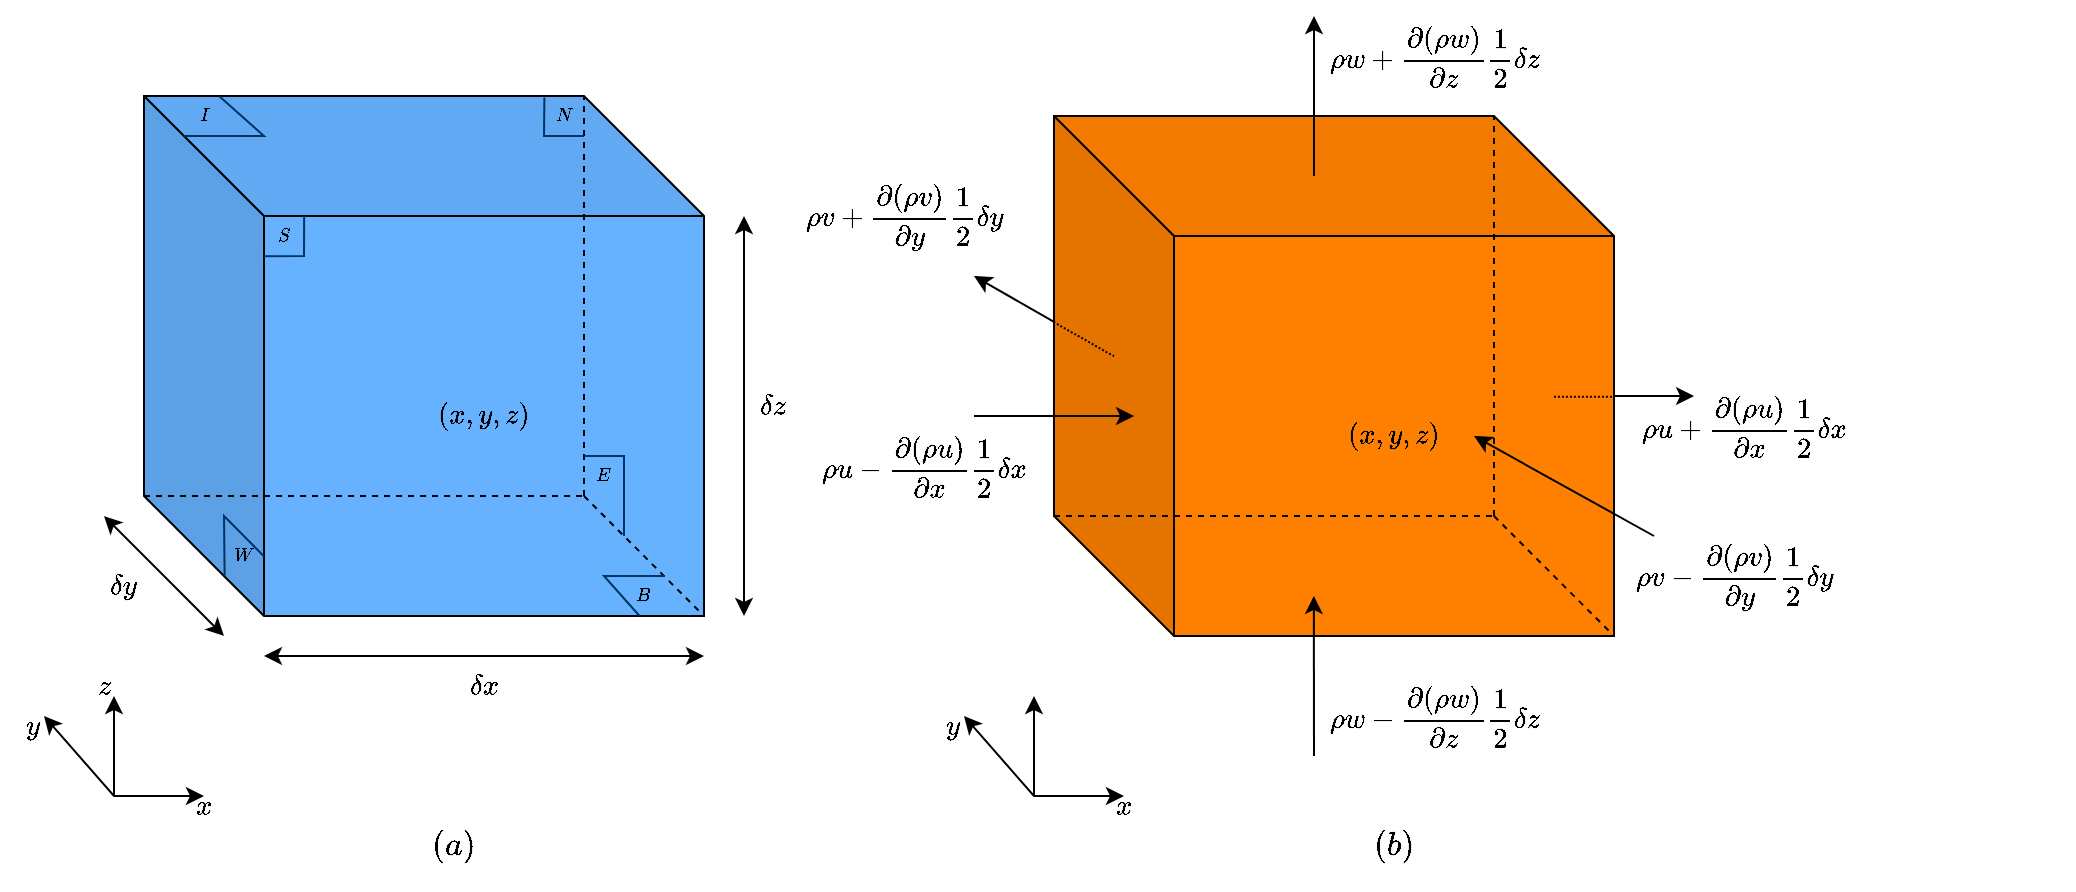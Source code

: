 <mxfile version="20.1.4" type="device"><diagram id="CBQ08h2NdI0Vmd8Fsnll" name="Page-1"><mxGraphModel dx="1308" dy="252" grid="1" gridSize="10" guides="1" tooltips="1" connect="1" arrows="1" fold="1" page="1" pageScale="1" pageWidth="850" pageHeight="1100" math="1" shadow="0"><root><mxCell id="0"/><mxCell id="1" parent="0"/><mxCell id="zc9fhc5QLUmBiSKYnQ_o-11" value="" style="group" parent="1" vertex="1" connectable="0"><mxGeometry x="500" y="130" width="280" height="260" as="geometry"/></mxCell><mxCell id="zc9fhc5QLUmBiSKYnQ_o-12" value="$$(x,y,z)$$" style="shape=cube;whiteSpace=wrap;html=1;boundedLbl=1;backgroundOutline=1;darkOpacity=0.05;darkOpacity2=0.1;shadow=0;size=60;strokeColor=#000000;fillColor=#FF8000;" parent="zc9fhc5QLUmBiSKYnQ_o-11" vertex="1"><mxGeometry width="280" height="260" as="geometry"/></mxCell><mxCell id="zc9fhc5QLUmBiSKYnQ_o-13" value="" style="endArrow=none;dashed=1;html=1;rounded=0;exitX=0;exitY=0;exitDx=0;exitDy=200;exitPerimeter=0;entryX=0.786;entryY=0.769;entryDx=0;entryDy=0;entryPerimeter=0;" parent="zc9fhc5QLUmBiSKYnQ_o-11" source="zc9fhc5QLUmBiSKYnQ_o-12" target="zc9fhc5QLUmBiSKYnQ_o-12" edge="1"><mxGeometry width="50" height="50" relative="1" as="geometry"><mxPoint x="350" y="250" as="sourcePoint"/><mxPoint x="340" y="170" as="targetPoint"/></mxGeometry></mxCell><mxCell id="zc9fhc5QLUmBiSKYnQ_o-14" value="" style="endArrow=none;dashed=1;html=1;rounded=0;entryX=0;entryY=0;entryDx=220;entryDy=0;entryPerimeter=0;" parent="zc9fhc5QLUmBiSKYnQ_o-11" target="zc9fhc5QLUmBiSKYnQ_o-12" edge="1"><mxGeometry width="50" height="50" relative="1" as="geometry"><mxPoint x="220" y="200" as="sourcePoint"/><mxPoint x="290" y="140" as="targetPoint"/></mxGeometry></mxCell><mxCell id="zc9fhc5QLUmBiSKYnQ_o-15" value="" style="endArrow=none;dashed=1;html=1;rounded=0;entryX=1;entryY=1;entryDx=0;entryDy=0;entryPerimeter=0;" parent="zc9fhc5QLUmBiSKYnQ_o-11" target="zc9fhc5QLUmBiSKYnQ_o-12" edge="1"><mxGeometry width="50" height="50" relative="1" as="geometry"><mxPoint x="220" y="200" as="sourcePoint"/><mxPoint x="290" y="140" as="targetPoint"/></mxGeometry></mxCell><mxCell id="zc9fhc5QLUmBiSKYnQ_o-20" value="" style="shape=image;html=1;verticalAlign=top;verticalLabelPosition=bottom;labelBackgroundColor=#ffffff;imageAspect=0;aspect=fixed;image=https://cdn4.iconfinder.com/data/icons/essential-app-2/16/record-round-circle-dot-128.png;shadow=1;strokeColor=#000000;fillColor=#000000;gradientColor=none;" parent="zc9fhc5QLUmBiSKYnQ_o-11" vertex="1"><mxGeometry x="130" y="150" width="10" height="10" as="geometry"/></mxCell><mxCell id="zc9fhc5QLUmBiSKYnQ_o-52" value="" style="endArrow=classic;html=1;rounded=0;fontSize=12;strokeColor=#000000;" parent="zc9fhc5QLUmBiSKYnQ_o-11" edge="1"><mxGeometry width="50" height="50" relative="1" as="geometry"><mxPoint x="130" y="30" as="sourcePoint"/><mxPoint x="130" y="-50" as="targetPoint"/></mxGeometry></mxCell><mxCell id="zc9fhc5QLUmBiSKYnQ_o-54" value="" style="endArrow=classic;html=1;rounded=0;fontSize=12;strokeColor=#000000;" parent="zc9fhc5QLUmBiSKYnQ_o-11" edge="1"><mxGeometry width="50" height="50" relative="1" as="geometry"><mxPoint x="300" y="210" as="sourcePoint"/><mxPoint x="210" y="160" as="targetPoint"/></mxGeometry></mxCell><mxCell id="zc9fhc5QLUmBiSKYnQ_o-56" value="" style="endArrow=none;dashed=1;html=1;rounded=0;fontSize=12;strokeColor=#000000;entryX=0.107;entryY=0.462;entryDx=0;entryDy=0;entryPerimeter=0;exitX=-0.001;exitY=0.396;exitDx=0;exitDy=0;exitPerimeter=0;dashPattern=1 1;" parent="zc9fhc5QLUmBiSKYnQ_o-11" source="zc9fhc5QLUmBiSKYnQ_o-12" target="zc9fhc5QLUmBiSKYnQ_o-12" edge="1"><mxGeometry width="50" height="50" relative="1" as="geometry"><mxPoint x="-50" y="120" as="sourcePoint"/><mxPoint y="70" as="targetPoint"/></mxGeometry></mxCell><mxCell id="zc9fhc5QLUmBiSKYnQ_o-61" value="" style="endArrow=none;dashed=1;html=1;rounded=0;fontSize=12;strokeColor=#000000;entryX=1;entryY=0.54;entryDx=0;entryDy=0;entryPerimeter=0;exitX=0.893;exitY=0.54;exitDx=0;exitDy=0;exitPerimeter=0;dashPattern=1 1;" parent="zc9fhc5QLUmBiSKYnQ_o-11" source="zc9fhc5QLUmBiSKYnQ_o-12" target="zc9fhc5QLUmBiSKYnQ_o-12" edge="1"><mxGeometry width="50" height="50" relative="1" as="geometry"><mxPoint x="9.72" y="112.96" as="sourcePoint"/><mxPoint x="39.96" y="130.12" as="targetPoint"/></mxGeometry></mxCell><mxCell id="zc9fhc5QLUmBiSKYnQ_o-51" value="" style="endArrow=classic;html=1;rounded=0;fontSize=12;strokeColor=#000000;entryX=0.143;entryY=0.577;entryDx=0;entryDy=0;entryPerimeter=0;" parent="1" target="zc9fhc5QLUmBiSKYnQ_o-12" edge="1"><mxGeometry width="50" height="50" relative="1" as="geometry"><mxPoint x="460" y="280" as="sourcePoint"/><mxPoint x="430" y="290" as="targetPoint"/></mxGeometry></mxCell><mxCell id="zc9fhc5QLUmBiSKYnQ_o-53" value="" style="endArrow=classic;html=1;rounded=0;fontSize=12;strokeColor=#000000;entryX=0.464;entryY=0.923;entryDx=0;entryDy=0;entryPerimeter=0;" parent="1" target="zc9fhc5QLUmBiSKYnQ_o-12" edge="1"><mxGeometry width="50" height="50" relative="1" as="geometry"><mxPoint x="630" y="450" as="sourcePoint"/><mxPoint x="630" y="380" as="targetPoint"/></mxGeometry></mxCell><mxCell id="zc9fhc5QLUmBiSKYnQ_o-55" value="" style="endArrow=classic;html=1;rounded=0;fontSize=12;strokeColor=#000000;exitX=0;exitY=0.396;exitDx=0;exitDy=0;exitPerimeter=0;" parent="1" source="zc9fhc5QLUmBiSKYnQ_o-12" edge="1"><mxGeometry width="50" height="50" relative="1" as="geometry"><mxPoint x="490" y="260" as="sourcePoint"/><mxPoint x="460" y="210" as="targetPoint"/></mxGeometry></mxCell><mxCell id="zc9fhc5QLUmBiSKYnQ_o-58" value="" style="endArrow=classic;html=1;rounded=0;fontSize=12;strokeColor=#000000;entryX=0.143;entryY=0.577;entryDx=0;entryDy=0;entryPerimeter=0;" parent="1" edge="1"><mxGeometry width="50" height="50" relative="1" as="geometry"><mxPoint x="780" y="270" as="sourcePoint"/><mxPoint x="820.04" y="270.02" as="targetPoint"/></mxGeometry></mxCell><mxCell id="zc9fhc5QLUmBiSKYnQ_o-62" value="$$\rho w-\frac{\partial (\rho w)}{\partial z}\frac{1}{2}\delta z$$" style="text;html=1;align=center;verticalAlign=middle;resizable=0;points=[];autosize=1;strokeColor=none;fillColor=none;fontSize=12;" parent="1" vertex="1"><mxGeometry x="520" y="420" width="340" height="20" as="geometry"/></mxCell><mxCell id="zc9fhc5QLUmBiSKYnQ_o-63" value="$$\rho v-\frac{\partial (\rho v)}{\partial y}\frac{1}{2}\delta y$$" style="text;html=1;align=center;verticalAlign=middle;resizable=0;points=[];autosize=1;strokeColor=none;fillColor=none;fontSize=12;" parent="1" vertex="1"><mxGeometry x="675" y="350" width="330" height="20" as="geometry"/></mxCell><mxCell id="zc9fhc5QLUmBiSKYnQ_o-64" value="$$\rho u+\frac{\partial (\rho u)}{\partial x}\frac{1}{2}\delta x$$" style="text;html=1;align=center;verticalAlign=middle;resizable=0;points=[];autosize=1;strokeColor=none;fillColor=none;fontSize=12;" parent="1" vertex="1"><mxGeometry x="680" y="275" width="330" height="20" as="geometry"/></mxCell><mxCell id="zc9fhc5QLUmBiSKYnQ_o-65" value="$$\rho w+\frac{\partial (\rho w)}{\partial z}\frac{1}{2}\delta z$$" style="text;html=1;align=center;verticalAlign=middle;resizable=0;points=[];autosize=1;strokeColor=none;fillColor=none;fontSize=12;" parent="1" vertex="1"><mxGeometry x="520" y="90" width="340" height="20" as="geometry"/></mxCell><mxCell id="zc9fhc5QLUmBiSKYnQ_o-66" value="$$\rho u-\frac{\partial (\rho u)}{\partial x}\frac{1}{2}\delta x$$" style="text;html=1;align=center;verticalAlign=middle;resizable=0;points=[];autosize=1;strokeColor=none;fillColor=none;fontSize=12;" parent="1" vertex="1"><mxGeometry x="270" y="295" width="330" height="20" as="geometry"/></mxCell><mxCell id="zc9fhc5QLUmBiSKYnQ_o-68" value="" style="group" parent="1" vertex="1" connectable="0"><mxGeometry x="-20" y="120" width="390" height="370" as="geometry"/></mxCell><mxCell id="zc9fhc5QLUmBiSKYnQ_o-10" value="" style="group" parent="zc9fhc5QLUmBiSKYnQ_o-68" vertex="1" connectable="0"><mxGeometry x="65" width="280" height="260" as="geometry"/></mxCell><mxCell id="zc9fhc5QLUmBiSKYnQ_o-5" value="$$(x,y,z)$$" style="shape=cube;whiteSpace=wrap;html=1;boundedLbl=1;backgroundOutline=1;darkOpacity=0.05;darkOpacity2=0.1;shadow=0;size=60;strokeColor=#000000;gradientColor=none;fillColor=#66B2FF;" parent="zc9fhc5QLUmBiSKYnQ_o-10" vertex="1"><mxGeometry width="280" height="260" as="geometry"/></mxCell><mxCell id="zc9fhc5QLUmBiSKYnQ_o-7" value="" style="endArrow=none;dashed=1;html=1;rounded=0;exitX=0;exitY=0;exitDx=0;exitDy=200;exitPerimeter=0;entryX=0.786;entryY=0.769;entryDx=0;entryDy=0;entryPerimeter=0;" parent="zc9fhc5QLUmBiSKYnQ_o-10" source="zc9fhc5QLUmBiSKYnQ_o-5" target="zc9fhc5QLUmBiSKYnQ_o-5" edge="1"><mxGeometry width="50" height="50" relative="1" as="geometry"><mxPoint x="350" y="250" as="sourcePoint"/><mxPoint x="340" y="170" as="targetPoint"/></mxGeometry></mxCell><mxCell id="zc9fhc5QLUmBiSKYnQ_o-8" value="" style="endArrow=none;dashed=1;html=1;rounded=0;entryX=0;entryY=0;entryDx=220;entryDy=0;entryPerimeter=0;" parent="zc9fhc5QLUmBiSKYnQ_o-10" target="zc9fhc5QLUmBiSKYnQ_o-5" edge="1"><mxGeometry width="50" height="50" relative="1" as="geometry"><mxPoint x="220" y="200" as="sourcePoint"/><mxPoint x="290" y="140" as="targetPoint"/></mxGeometry></mxCell><mxCell id="zc9fhc5QLUmBiSKYnQ_o-9" value="" style="endArrow=none;dashed=1;html=1;rounded=0;entryX=1;entryY=1;entryDx=0;entryDy=0;entryPerimeter=0;" parent="zc9fhc5QLUmBiSKYnQ_o-10" target="zc9fhc5QLUmBiSKYnQ_o-5" edge="1"><mxGeometry width="50" height="50" relative="1" as="geometry"><mxPoint x="220" y="200" as="sourcePoint"/><mxPoint x="290" y="140" as="targetPoint"/></mxGeometry></mxCell><mxCell id="zc9fhc5QLUmBiSKYnQ_o-17" value="" style="shape=image;html=1;verticalAlign=top;verticalLabelPosition=bottom;labelBackgroundColor=#ffffff;imageAspect=0;aspect=fixed;image=https://cdn4.iconfinder.com/data/icons/essential-app-2/16/record-round-circle-dot-128.png;shadow=1;strokeColor=#000000;fillColor=#000000;gradientColor=none;" parent="zc9fhc5QLUmBiSKYnQ_o-10" vertex="1"><mxGeometry x="130" y="150" width="10" height="10" as="geometry"/></mxCell><mxCell id="zc9fhc5QLUmBiSKYnQ_o-24" value="" style="endArrow=none;html=1;rounded=0;strokeColor=#003366;exitX=0.135;exitY=0.001;exitDx=0;exitDy=0;exitPerimeter=0;entryX=0.071;entryY=0.077;entryDx=0;entryDy=0;entryPerimeter=0;" parent="zc9fhc5QLUmBiSKYnQ_o-10" source="zc9fhc5QLUmBiSKYnQ_o-5" target="zc9fhc5QLUmBiSKYnQ_o-5" edge="1"><mxGeometry width="50" height="50" relative="1" as="geometry"><mxPoint x="150" y="30" as="sourcePoint"/><mxPoint x="-10" y="10" as="targetPoint"/><Array as="points"><mxPoint x="60" y="20"/></Array></mxGeometry></mxCell><mxCell id="zc9fhc5QLUmBiSKYnQ_o-25" value="" style="endArrow=none;html=1;rounded=0;strokeColor=#003366;entryX=0.286;entryY=0.231;entryDx=0;entryDy=0;entryPerimeter=0;exitX=0.214;exitY=0.308;exitDx=0;exitDy=0;exitPerimeter=0;" parent="zc9fhc5QLUmBiSKYnQ_o-10" source="zc9fhc5QLUmBiSKYnQ_o-5" target="zc9fhc5QLUmBiSKYnQ_o-5" edge="1"><mxGeometry width="50" height="50" relative="1" as="geometry"><mxPoint x="210" y="140" as="sourcePoint"/><mxPoint x="260" y="90" as="targetPoint"/><Array as="points"><mxPoint x="80" y="80"/></Array></mxGeometry></mxCell><mxCell id="zc9fhc5QLUmBiSKYnQ_o-26" value="" style="endArrow=none;html=1;rounded=0;strokeColor=#003366;exitX=0.144;exitY=0.923;exitDx=0;exitDy=0;exitPerimeter=0;entryX=0.214;entryY=0.885;entryDx=0;entryDy=0;entryPerimeter=0;" parent="zc9fhc5QLUmBiSKYnQ_o-10" source="zc9fhc5QLUmBiSKYnQ_o-5" target="zc9fhc5QLUmBiSKYnQ_o-5" edge="1"><mxGeometry width="50" height="50" relative="1" as="geometry"><mxPoint x="60" y="190" as="sourcePoint"/><mxPoint x="110" y="140" as="targetPoint"/><Array as="points"><mxPoint x="40" y="210"/></Array></mxGeometry></mxCell><mxCell id="zc9fhc5QLUmBiSKYnQ_o-30" value="" style="endArrow=none;html=1;rounded=0;strokeColor=#003366;" parent="zc9fhc5QLUmBiSKYnQ_o-10" edge="1"><mxGeometry width="50" height="50" relative="1" as="geometry"><mxPoint x="240" y="220" as="sourcePoint"/><mxPoint x="220" y="180" as="targetPoint"/><Array as="points"><mxPoint x="240" y="180"/></Array></mxGeometry></mxCell><mxCell id="zc9fhc5QLUmBiSKYnQ_o-31" value="&lt;font style=&quot;font-size: 8px;&quot;&gt;$$E$$&lt;/font&gt;" style="text;html=1;strokeColor=none;fillColor=none;align=center;verticalAlign=middle;whiteSpace=wrap;rounded=0;shadow=1;" parent="zc9fhc5QLUmBiSKYnQ_o-10" vertex="1"><mxGeometry x="220" y="180" width="20" height="20" as="geometry"/></mxCell><mxCell id="zc9fhc5QLUmBiSKYnQ_o-32" value="&lt;font style=&quot;font-size: 8px;&quot;&gt;$$B$$&lt;/font&gt;" style="text;html=1;strokeColor=none;fillColor=none;align=center;verticalAlign=middle;whiteSpace=wrap;rounded=0;shadow=1;" parent="zc9fhc5QLUmBiSKYnQ_o-10" vertex="1"><mxGeometry x="240" y="240" width="20" height="20" as="geometry"/></mxCell><mxCell id="zc9fhc5QLUmBiSKYnQ_o-33" value="&lt;font style=&quot;font-size: 8px;&quot;&gt;$$W$$&lt;/font&gt;" style="text;html=1;strokeColor=none;fillColor=none;align=center;verticalAlign=middle;whiteSpace=wrap;rounded=0;shadow=1;" parent="zc9fhc5QLUmBiSKYnQ_o-10" vertex="1"><mxGeometry x="40" y="220" width="20" height="20" as="geometry"/></mxCell><mxCell id="zc9fhc5QLUmBiSKYnQ_o-34" value="&lt;font style=&quot;font-size: 8px;&quot;&gt;$$S$$&lt;/font&gt;" style="text;html=1;strokeColor=none;fillColor=none;align=center;verticalAlign=middle;whiteSpace=wrap;rounded=0;shadow=1;" parent="zc9fhc5QLUmBiSKYnQ_o-10" vertex="1"><mxGeometry x="60" y="60" width="20" height="20" as="geometry"/></mxCell><mxCell id="zc9fhc5QLUmBiSKYnQ_o-35" value="&lt;font style=&quot;font-size: 8px;&quot;&gt;$$N$$&lt;/font&gt;" style="text;html=1;strokeColor=none;fillColor=none;align=center;verticalAlign=middle;whiteSpace=wrap;rounded=0;shadow=1;" parent="zc9fhc5QLUmBiSKYnQ_o-10" vertex="1"><mxGeometry x="200" width="20" height="20" as="geometry"/></mxCell><mxCell id="zc9fhc5QLUmBiSKYnQ_o-36" value="&lt;font style=&quot;font-size: 8px;&quot;&gt;$$I$$&lt;/font&gt;" style="text;html=1;strokeColor=none;fillColor=none;align=center;verticalAlign=middle;whiteSpace=wrap;rounded=0;shadow=1;" parent="zc9fhc5QLUmBiSKYnQ_o-10" vertex="1"><mxGeometry x="20" width="20" height="20" as="geometry"/></mxCell><mxCell id="zc9fhc5QLUmBiSKYnQ_o-23" value="" style="endArrow=none;html=1;rounded=0;strokeColor=#003366;entryX=0.715;entryY=0.003;entryDx=0;entryDy=0;entryPerimeter=0;" parent="zc9fhc5QLUmBiSKYnQ_o-68" target="zc9fhc5QLUmBiSKYnQ_o-5" edge="1"><mxGeometry width="50" height="50" relative="1" as="geometry"><mxPoint x="285" y="20" as="sourcePoint"/><mxPoint x="365" y="160" as="targetPoint"/><Array as="points"><mxPoint x="265" y="20"/></Array></mxGeometry></mxCell><mxCell id="zc9fhc5QLUmBiSKYnQ_o-28" value="" style="endArrow=none;html=1;rounded=0;strokeColor=#003366;exitX=0.885;exitY=1;exitDx=0;exitDy=0;exitPerimeter=0;" parent="zc9fhc5QLUmBiSKYnQ_o-68" source="zc9fhc5QLUmBiSKYnQ_o-5" edge="1"><mxGeometry width="50" height="50" relative="1" as="geometry"><mxPoint x="315" y="260" as="sourcePoint"/><mxPoint x="325" y="240" as="targetPoint"/><Array as="points"><mxPoint x="295" y="240"/></Array></mxGeometry></mxCell><mxCell id="zc9fhc5QLUmBiSKYnQ_o-37" value="" style="endArrow=classic;startArrow=classic;html=1;rounded=0;fontSize=8;strokeColor=#000000;" parent="zc9fhc5QLUmBiSKYnQ_o-68" edge="1"><mxGeometry width="50" height="50" relative="1" as="geometry"><mxPoint x="365" y="260" as="sourcePoint"/><mxPoint x="365" y="60" as="targetPoint"/></mxGeometry></mxCell><mxCell id="zc9fhc5QLUmBiSKYnQ_o-38" value="" style="endArrow=classic;startArrow=classic;html=1;rounded=0;fontSize=8;strokeColor=#000000;" parent="zc9fhc5QLUmBiSKYnQ_o-68" edge="1"><mxGeometry width="50" height="50" relative="1" as="geometry"><mxPoint x="125" y="280" as="sourcePoint"/><mxPoint x="345" y="280" as="targetPoint"/></mxGeometry></mxCell><mxCell id="zc9fhc5QLUmBiSKYnQ_o-39" value="" style="endArrow=classic;startArrow=classic;html=1;rounded=0;fontSize=8;strokeColor=#000000;" parent="zc9fhc5QLUmBiSKYnQ_o-68" edge="1"><mxGeometry width="50" height="50" relative="1" as="geometry"><mxPoint x="45" y="210" as="sourcePoint"/><mxPoint x="105" y="270" as="targetPoint"/></mxGeometry></mxCell><mxCell id="zc9fhc5QLUmBiSKYnQ_o-41" value="&lt;font style=&quot;font-size: 12px;&quot;&gt;$$\delta z$$&lt;/font&gt;" style="text;html=1;strokeColor=none;fillColor=none;align=center;verticalAlign=middle;whiteSpace=wrap;rounded=0;shadow=1;fontSize=8;" parent="zc9fhc5QLUmBiSKYnQ_o-68" vertex="1"><mxGeometry x="370" y="140" width="20" height="30" as="geometry"/></mxCell><mxCell id="zc9fhc5QLUmBiSKYnQ_o-42" value="&lt;font style=&quot;font-size: 12px;&quot;&gt;$$\delta x$$&lt;/font&gt;" style="text;html=1;strokeColor=none;fillColor=none;align=center;verticalAlign=middle;whiteSpace=wrap;rounded=0;shadow=1;fontSize=8;" parent="zc9fhc5QLUmBiSKYnQ_o-68" vertex="1"><mxGeometry x="225" y="280" width="20" height="30" as="geometry"/></mxCell><mxCell id="zc9fhc5QLUmBiSKYnQ_o-43" value="&lt;font style=&quot;font-size: 12px;&quot;&gt;$$\delta y$$&lt;/font&gt;" style="text;html=1;strokeColor=none;fillColor=none;align=center;verticalAlign=middle;whiteSpace=wrap;rounded=0;shadow=1;fontSize=8;" parent="zc9fhc5QLUmBiSKYnQ_o-68" vertex="1"><mxGeometry x="45" y="230" width="20" height="30" as="geometry"/></mxCell><mxCell id="zc9fhc5QLUmBiSKYnQ_o-50" value="" style="group" parent="zc9fhc5QLUmBiSKYnQ_o-68" vertex="1" connectable="0"><mxGeometry y="280" width="105" height="90" as="geometry"/></mxCell><mxCell id="zc9fhc5QLUmBiSKYnQ_o-48" value="&lt;font style=&quot;font-size: 12px;&quot;&gt;$$z$$&lt;/font&gt;" style="text;html=1;strokeColor=none;fillColor=none;align=center;verticalAlign=middle;whiteSpace=wrap;rounded=0;shadow=1;fontSize=8;" parent="zc9fhc5QLUmBiSKYnQ_o-50" vertex="1"><mxGeometry x="35" width="20" height="30" as="geometry"/></mxCell><mxCell id="zc9fhc5QLUmBiSKYnQ_o-70" value="" style="group" parent="zc9fhc5QLUmBiSKYnQ_o-50" vertex="1" connectable="0"><mxGeometry y="20" width="105" height="70" as="geometry"/></mxCell><mxCell id="zc9fhc5QLUmBiSKYnQ_o-49" value="" style="group" parent="zc9fhc5QLUmBiSKYnQ_o-70" vertex="1" connectable="0"><mxGeometry x="20" width="70" height="70" as="geometry"/></mxCell><mxCell id="zc9fhc5QLUmBiSKYnQ_o-44" value="" style="endArrow=classic;startArrow=classic;html=1;rounded=0;fontSize=12;strokeColor=#000000;" parent="zc9fhc5QLUmBiSKYnQ_o-49" edge="1"><mxGeometry width="50" height="50" relative="1" as="geometry"><mxPoint x="-5" y="10" as="sourcePoint"/><mxPoint x="75" y="50" as="targetPoint"/><Array as="points"><mxPoint x="30" y="50"/></Array></mxGeometry></mxCell><mxCell id="zc9fhc5QLUmBiSKYnQ_o-45" value="" style="endArrow=classic;html=1;rounded=0;fontSize=12;strokeColor=#000000;" parent="zc9fhc5QLUmBiSKYnQ_o-49" edge="1"><mxGeometry width="50" height="50" relative="1" as="geometry"><mxPoint x="30" y="50" as="sourcePoint"/><mxPoint x="30" as="targetPoint"/></mxGeometry></mxCell><mxCell id="zc9fhc5QLUmBiSKYnQ_o-47" value="&lt;font style=&quot;font-size: 12px;&quot;&gt;$$y$$&lt;/font&gt;" style="text;html=1;strokeColor=none;fillColor=none;align=center;verticalAlign=middle;whiteSpace=wrap;rounded=0;shadow=1;fontSize=8;" parent="zc9fhc5QLUmBiSKYnQ_o-70" vertex="1"><mxGeometry width="20" height="30" as="geometry"/></mxCell><mxCell id="zc9fhc5QLUmBiSKYnQ_o-46" value="&lt;font style=&quot;font-size: 12px;&quot;&gt;$$x$$&lt;/font&gt;" style="text;html=1;strokeColor=none;fillColor=none;align=center;verticalAlign=middle;whiteSpace=wrap;rounded=0;shadow=1;fontSize=8;" parent="zc9fhc5QLUmBiSKYnQ_o-70" vertex="1"><mxGeometry x="85" y="40" width="20" height="30" as="geometry"/></mxCell><mxCell id="zc9fhc5QLUmBiSKYnQ_o-69" value="$$\rho v+\frac{\partial (\rho v)}{\partial y}\frac{1}{2}\delta y$$" style="text;html=1;align=center;verticalAlign=middle;resizable=0;points=[];autosize=1;strokeColor=none;fillColor=none;fontSize=12;" parent="1" vertex="1"><mxGeometry x="260" y="170" width="330" height="20" as="geometry"/></mxCell><mxCell id="zc9fhc5QLUmBiSKYnQ_o-71" value="" style="group" parent="1" vertex="1" connectable="0"><mxGeometry x="440" y="420" width="105" height="70" as="geometry"/></mxCell><mxCell id="zc9fhc5QLUmBiSKYnQ_o-72" value="" style="group" parent="zc9fhc5QLUmBiSKYnQ_o-71" vertex="1" connectable="0"><mxGeometry x="20" width="70" height="70" as="geometry"/></mxCell><mxCell id="zc9fhc5QLUmBiSKYnQ_o-73" value="" style="endArrow=classic;startArrow=classic;html=1;rounded=0;fontSize=12;strokeColor=#000000;" parent="zc9fhc5QLUmBiSKYnQ_o-72" edge="1"><mxGeometry width="50" height="50" relative="1" as="geometry"><mxPoint x="-5" y="10" as="sourcePoint"/><mxPoint x="75" y="50" as="targetPoint"/><Array as="points"><mxPoint x="30" y="50"/></Array></mxGeometry></mxCell><mxCell id="zc9fhc5QLUmBiSKYnQ_o-74" value="" style="endArrow=classic;html=1;rounded=0;fontSize=12;strokeColor=#000000;" parent="zc9fhc5QLUmBiSKYnQ_o-72" edge="1"><mxGeometry width="50" height="50" relative="1" as="geometry"><mxPoint x="30" y="50" as="sourcePoint"/><mxPoint x="30" as="targetPoint"/></mxGeometry></mxCell><mxCell id="zc9fhc5QLUmBiSKYnQ_o-75" value="&lt;font style=&quot;font-size: 12px;&quot;&gt;$$y$$&lt;/font&gt;" style="text;html=1;strokeColor=none;fillColor=none;align=center;verticalAlign=middle;whiteSpace=wrap;rounded=0;shadow=1;fontSize=8;" parent="zc9fhc5QLUmBiSKYnQ_o-71" vertex="1"><mxGeometry width="20" height="30" as="geometry"/></mxCell><mxCell id="zc9fhc5QLUmBiSKYnQ_o-76" value="&lt;font style=&quot;font-size: 12px;&quot;&gt;$$x$$&lt;/font&gt;" style="text;html=1;strokeColor=none;fillColor=none;align=center;verticalAlign=middle;whiteSpace=wrap;rounded=0;shadow=1;fontSize=8;" parent="zc9fhc5QLUmBiSKYnQ_o-71" vertex="1"><mxGeometry x="85" y="40" width="20" height="30" as="geometry"/></mxCell><mxCell id="zc9fhc5QLUmBiSKYnQ_o-78" value="&lt;font style=&quot;font-size: 14px;&quot;&gt;$$(a)$$&lt;/font&gt;" style="text;html=1;strokeColor=none;fillColor=none;align=center;verticalAlign=middle;whiteSpace=wrap;rounded=0;shadow=1;fontSize=8;" parent="1" vertex="1"><mxGeometry x="190" y="480" width="20" height="30" as="geometry"/></mxCell><mxCell id="zc9fhc5QLUmBiSKYnQ_o-79" value="&lt;font style=&quot;font-size: 14px;&quot;&gt;$$(b)$$&lt;/font&gt;" style="text;html=1;strokeColor=none;fillColor=none;align=center;verticalAlign=middle;whiteSpace=wrap;rounded=0;shadow=1;fontSize=8;" parent="1" vertex="1"><mxGeometry x="660" y="480" width="20" height="30" as="geometry"/></mxCell></root></mxGraphModel></diagram></mxfile>